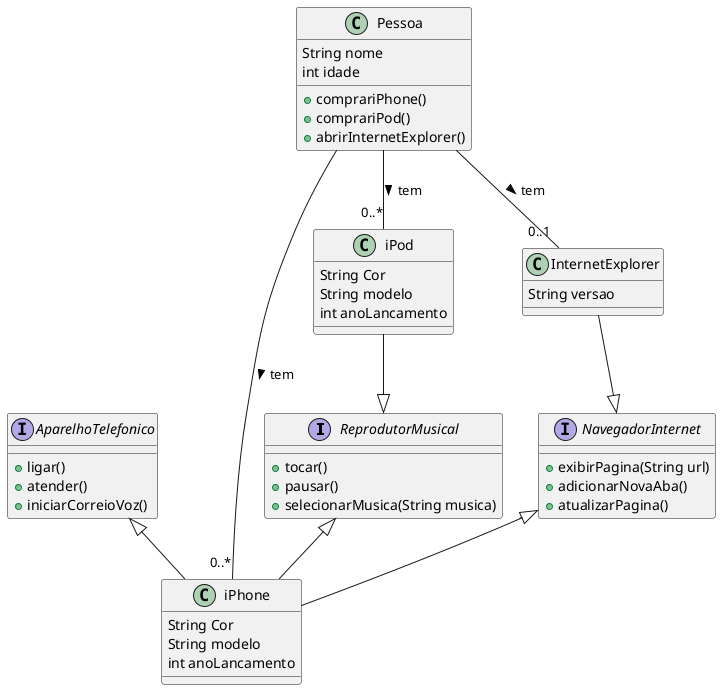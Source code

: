 @startuml "Diagrama de classes"

interface ReprodutorMusical{
    +tocar()
    +pausar()
    +selecionarMusica(String musica)
}

interface AparelhoTelefonico{
    +ligar()
    +atender()
    +iniciarCorreioVoz()
}

interface NavegadorInternet{
    +exibirPagina(String url)
    +adicionarNovaAba()
    +atualizarPagina()
}

class iPhone{
    String Cor
    String modelo 
    int anoLancamento
}

class iPod{
    String Cor
    String modelo 
    int anoLancamento
}

class InternetExplorer{
    String versao
}

class Pessoa{
    String nome 
    int idade

    +comprariPhone()
    +comprariPod()
    +abrirInternetExplorer()
}

NavegadorInternet <|-- iPhone
AparelhoTelefonico <|-- iPhone
ReprodutorMusical <|-- iPhone

iPod --|> ReprodutorMusical

InternetExplorer --|> NavegadorInternet

Pessoa -- "0..*" iPhone : > tem
Pessoa -- "0..*" iPod : > tem
Pessoa -- "0..1" InternetExplorer : > tem

@enduml
